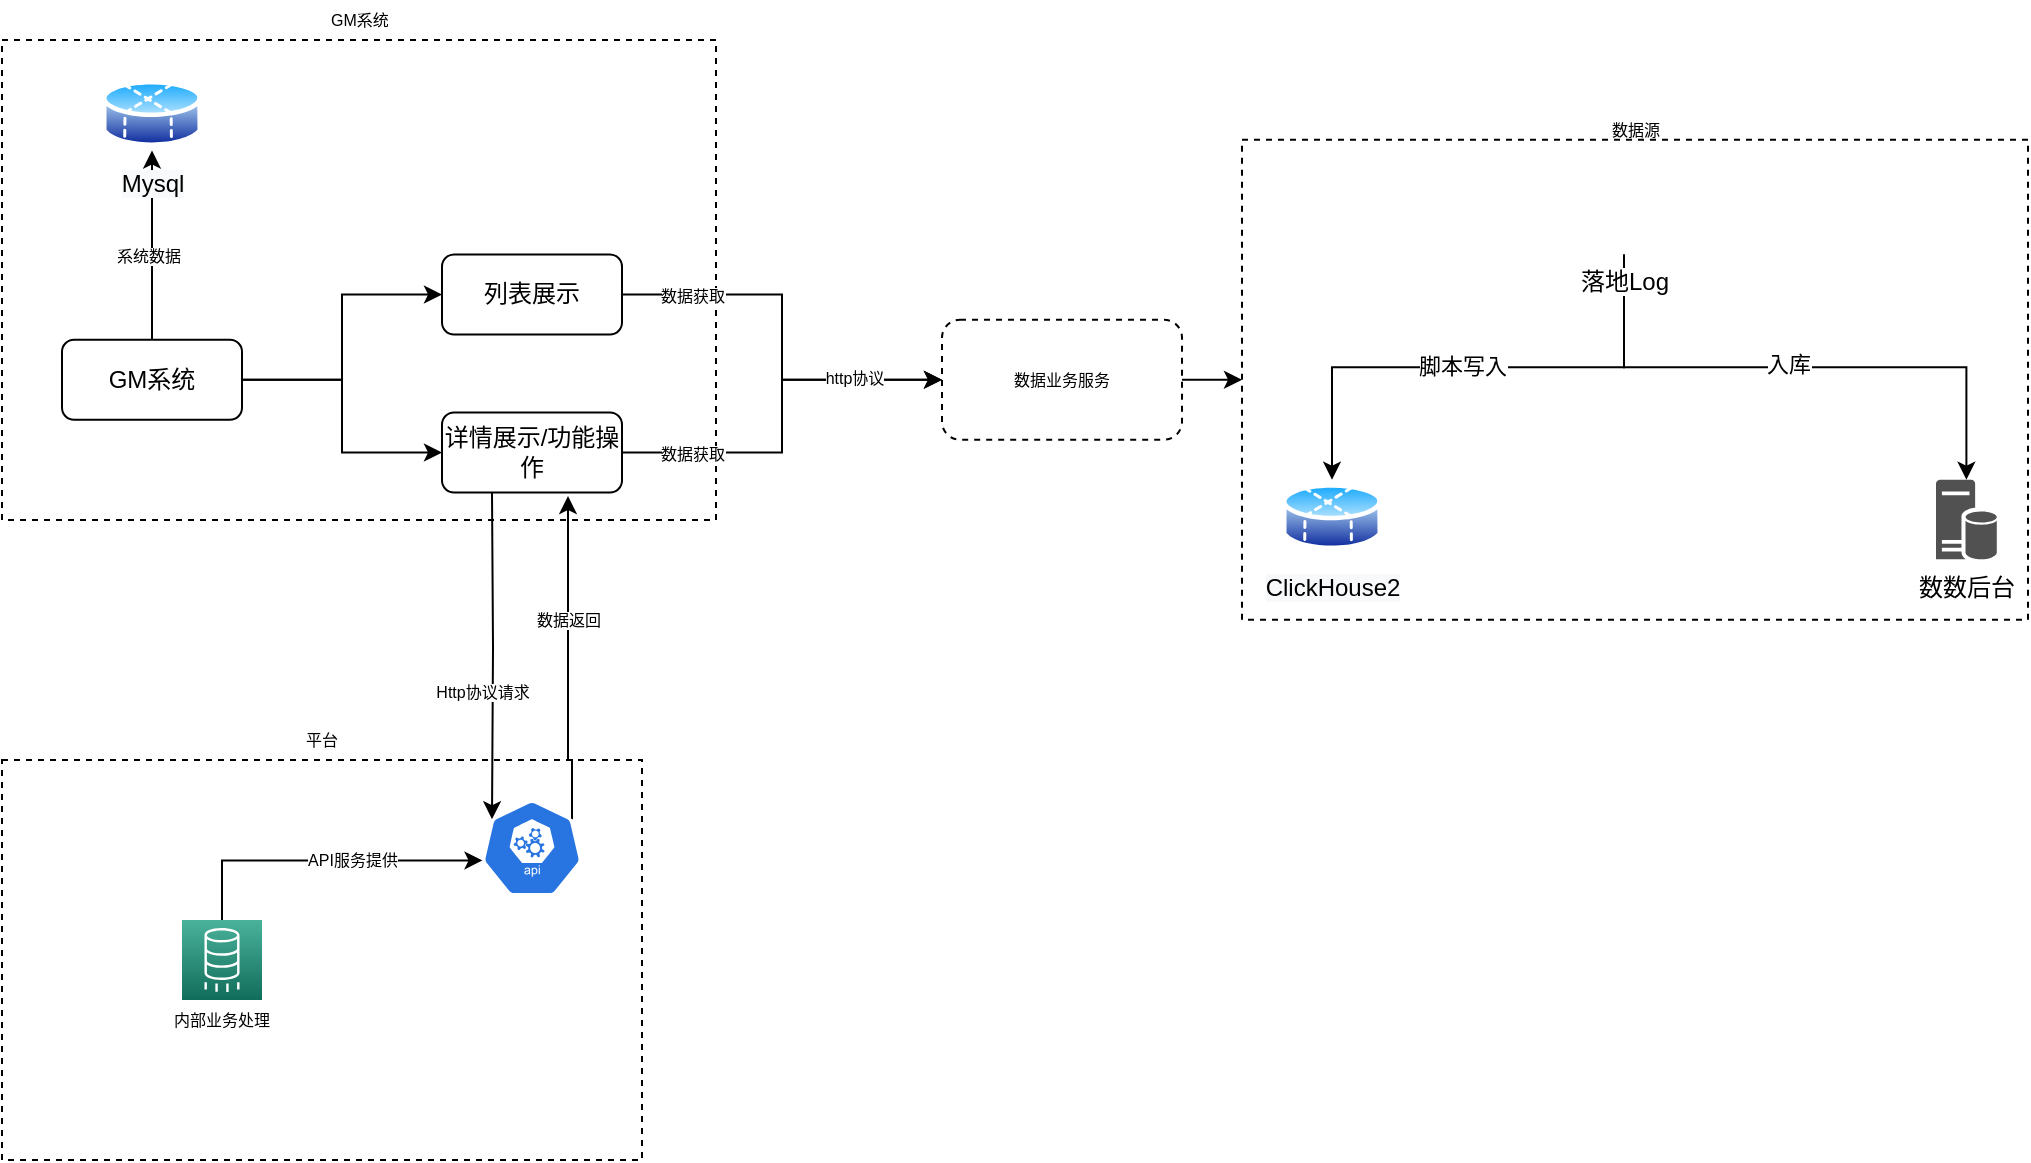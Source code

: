 <mxfile version="14.8.6" type="github">
  <diagram id="prtHgNgQTEPvFCAcTncT" name="Page-1">
    <mxGraphModel dx="1113" dy="762" grid="1" gridSize="10" guides="1" tooltips="1" connect="1" arrows="1" fold="1" page="1" pageScale="1" pageWidth="827" pageHeight="1169" math="0" shadow="0">
      <root>
        <mxCell id="0" />
        <mxCell id="1" parent="0" />
        <mxCell id="R3v2qyALq3uWuYvcU5sD-100" value="" style="rounded=0;whiteSpace=wrap;html=1;dashed=1;" parent="1" vertex="1">
          <mxGeometry x="40" y="500" width="320" height="200" as="geometry" />
        </mxCell>
        <mxCell id="R3v2qyALq3uWuYvcU5sD-67" value="" style="rounded=0;whiteSpace=wrap;html=1;dashed=1;" parent="1" vertex="1">
          <mxGeometry x="40" y="140" width="357" height="240" as="geometry" />
        </mxCell>
        <mxCell id="R3v2qyALq3uWuYvcU5sD-63" style="edgeStyle=orthogonalEdgeStyle;rounded=0;orthogonalLoop=1;jettySize=auto;html=1;entryX=0;entryY=0.5;entryDx=0;entryDy=0;" parent="1" source="R3v2qyALq3uWuYvcU5sD-54" target="R3v2qyALq3uWuYvcU5sD-62" edge="1">
          <mxGeometry relative="1" as="geometry" />
        </mxCell>
        <mxCell id="R3v2qyALq3uWuYvcU5sD-65" style="edgeStyle=orthogonalEdgeStyle;rounded=0;orthogonalLoop=1;jettySize=auto;html=1;entryX=0;entryY=0.5;entryDx=0;entryDy=0;" parent="1" source="R3v2qyALq3uWuYvcU5sD-54" target="R3v2qyALq3uWuYvcU5sD-61" edge="1">
          <mxGeometry relative="1" as="geometry" />
        </mxCell>
        <mxCell id="R3v2qyALq3uWuYvcU5sD-66" style="edgeStyle=orthogonalEdgeStyle;rounded=0;orthogonalLoop=1;jettySize=auto;html=1;" parent="1" source="R3v2qyALq3uWuYvcU5sD-54" target="R3v2qyALq3uWuYvcU5sD-59" edge="1">
          <mxGeometry relative="1" as="geometry" />
        </mxCell>
        <mxCell id="R3v2qyALq3uWuYvcU5sD-95" value="系统数据" style="edgeLabel;html=1;align=center;verticalAlign=middle;resizable=0;points=[];fontSize=8;" parent="R3v2qyALq3uWuYvcU5sD-66" vertex="1" connectable="0">
          <mxGeometry x="-0.098" y="2" relative="1" as="geometry">
            <mxPoint as="offset" />
          </mxGeometry>
        </mxCell>
        <mxCell id="R3v2qyALq3uWuYvcU5sD-54" value="GM系统" style="rounded=1;whiteSpace=wrap;html=1;" parent="1" vertex="1">
          <mxGeometry x="70" y="289.87" width="90" height="40" as="geometry" />
        </mxCell>
        <mxCell id="R3v2qyALq3uWuYvcU5sD-59" value="&lt;span style=&quot;background-color: rgb(248 , 249 , 250)&quot;&gt;Mysql&lt;/span&gt;" style="aspect=fixed;perimeter=ellipsePerimeter;html=1;align=center;shadow=0;dashed=0;spacingTop=3;image;image=img/lib/active_directory/database_partition_4.svg;" parent="1" vertex="1">
          <mxGeometry x="90" y="158.25" width="50" height="37" as="geometry" />
        </mxCell>
        <mxCell id="R3v2qyALq3uWuYvcU5sD-92" style="edgeStyle=orthogonalEdgeStyle;rounded=0;orthogonalLoop=1;jettySize=auto;html=1;fontSize=8;entryX=0;entryY=0.5;entryDx=0;entryDy=0;" parent="1" source="R3v2qyALq3uWuYvcU5sD-61" target="roKIbYvrWpfoMGOtCMAC-12" edge="1">
          <mxGeometry relative="1" as="geometry">
            <mxPoint x="460" y="310" as="targetPoint" />
          </mxGeometry>
        </mxCell>
        <mxCell id="R3v2qyALq3uWuYvcU5sD-94" value="数据获取" style="edgeLabel;html=1;align=center;verticalAlign=middle;resizable=0;points=[];fontSize=8;" parent="R3v2qyALq3uWuYvcU5sD-92" vertex="1" connectable="0">
          <mxGeometry x="-0.536" relative="1" as="geometry">
            <mxPoint x="-11" as="offset" />
          </mxGeometry>
        </mxCell>
        <mxCell id="R3v2qyALq3uWuYvcU5sD-107" style="edgeStyle=orthogonalEdgeStyle;rounded=0;orthogonalLoop=1;jettySize=auto;html=1;fontSize=8;entryX=0.1;entryY=0.2;entryDx=0;entryDy=0;entryPerimeter=0;" parent="1" target="R3v2qyALq3uWuYvcU5sD-101" edge="1">
          <mxGeometry relative="1" as="geometry">
            <mxPoint x="285" y="366" as="sourcePoint" />
          </mxGeometry>
        </mxCell>
        <mxCell id="R3v2qyALq3uWuYvcU5sD-108" value="Http协议请求" style="edgeLabel;html=1;align=center;verticalAlign=middle;resizable=0;points=[];fontSize=8;" parent="R3v2qyALq3uWuYvcU5sD-107" vertex="1" connectable="0">
          <mxGeometry x="0.074" y="-2" relative="1" as="geometry">
            <mxPoint x="-3" y="12" as="offset" />
          </mxGeometry>
        </mxCell>
        <mxCell id="R3v2qyALq3uWuYvcU5sD-61" value="详情展示/功能操作" style="rounded=1;whiteSpace=wrap;html=1;" parent="1" vertex="1">
          <mxGeometry x="260" y="326.25" width="90" height="40" as="geometry" />
        </mxCell>
        <mxCell id="R3v2qyALq3uWuYvcU5sD-62" value="列表展示" style="rounded=1;whiteSpace=wrap;html=1;" parent="1" vertex="1">
          <mxGeometry x="260" y="247.25" width="90" height="40" as="geometry" />
        </mxCell>
        <mxCell id="R3v2qyALq3uWuYvcU5sD-70" value="" style="rounded=0;whiteSpace=wrap;html=1;dashed=1;" parent="1" vertex="1">
          <mxGeometry x="660" y="189.87" width="393" height="240" as="geometry" />
        </mxCell>
        <mxCell id="R3v2qyALq3uWuYvcU5sD-71" value="数数后台" style="pointerEvents=1;shadow=0;dashed=0;html=1;strokeColor=none;labelPosition=center;verticalLabelPosition=bottom;verticalAlign=top;align=center;fillColor=#515151;shape=mxgraph.mscae.enterprise.database_server" parent="1" vertex="1">
          <mxGeometry x="1007" y="359.87" width="30.4" height="40" as="geometry" />
        </mxCell>
        <mxCell id="R3v2qyALq3uWuYvcU5sD-78" style="edgeStyle=orthogonalEdgeStyle;rounded=0;orthogonalLoop=1;jettySize=auto;html=1;entryX=0.5;entryY=0;entryDx=0;entryDy=0;exitX=0.5;exitY=1;exitDx=0;exitDy=0;" parent="1" source="R3v2qyALq3uWuYvcU5sD-74" target="R3v2qyALq3uWuYvcU5sD-75" edge="1">
          <mxGeometry relative="1" as="geometry">
            <mxPoint x="870" y="337.12" as="targetPoint" />
          </mxGeometry>
        </mxCell>
        <mxCell id="R3v2qyALq3uWuYvcU5sD-84" value="脚本写入" style="edgeLabel;html=1;align=center;verticalAlign=middle;resizable=0;points=[];" parent="R3v2qyALq3uWuYvcU5sD-78" vertex="1" connectable="0">
          <mxGeometry x="0.154" relative="1" as="geometry">
            <mxPoint x="11" y="-1" as="offset" />
          </mxGeometry>
        </mxCell>
        <mxCell id="R3v2qyALq3uWuYvcU5sD-80" style="edgeStyle=orthogonalEdgeStyle;rounded=0;orthogonalLoop=1;jettySize=auto;html=1;entryX=0.5;entryY=0;entryDx=0;entryDy=0;entryPerimeter=0;exitX=0.5;exitY=1;exitDx=0;exitDy=0;" parent="1" source="R3v2qyALq3uWuYvcU5sD-74" target="R3v2qyALq3uWuYvcU5sD-71" edge="1">
          <mxGeometry relative="1" as="geometry" />
        </mxCell>
        <mxCell id="R3v2qyALq3uWuYvcU5sD-85" value="入库" style="edgeLabel;html=1;align=center;verticalAlign=middle;resizable=0;points=[];" parent="R3v2qyALq3uWuYvcU5sD-80" vertex="1" connectable="0">
          <mxGeometry x="-0.024" y="2" relative="1" as="geometry">
            <mxPoint as="offset" />
          </mxGeometry>
        </mxCell>
        <mxCell id="R3v2qyALq3uWuYvcU5sD-74" value="落地Log" style="shape=image;html=1;verticalAlign=top;verticalLabelPosition=bottom;labelBackgroundColor=#ffffff;imageAspect=0;aspect=fixed;image=https://cdn0.iconfinder.com/data/icons/simpline-mix/64/simpline_4-128.png" parent="1" vertex="1">
          <mxGeometry x="827" y="199.25" width="48" height="48" as="geometry" />
        </mxCell>
        <mxCell id="R3v2qyALq3uWuYvcU5sD-75" value="&lt;span style=&quot;color: rgb(0 , 0 , 0) ; font-family: &amp;#34;helvetica&amp;#34; ; font-size: 12px ; font-style: normal ; font-weight: 400 ; letter-spacing: normal ; text-align: center ; text-indent: 0px ; text-transform: none ; word-spacing: 0px ; background-color: rgb(248 , 249 , 250) ; display: inline ; float: none&quot;&gt;ClickHouse2&lt;/span&gt;" style="aspect=fixed;perimeter=ellipsePerimeter;html=1;align=center;shadow=0;dashed=0;spacingTop=3;image;image=img/lib/active_directory/database_partition_4.svg;" parent="1" vertex="1">
          <mxGeometry x="680" y="359.87" width="50" height="37" as="geometry" />
        </mxCell>
        <mxCell id="R3v2qyALq3uWuYvcU5sD-91" style="edgeStyle=orthogonalEdgeStyle;rounded=0;orthogonalLoop=1;jettySize=auto;html=1;entryX=0;entryY=0.5;entryDx=0;entryDy=0;fontSize=8;" parent="1" source="R3v2qyALq3uWuYvcU5sD-62" target="roKIbYvrWpfoMGOtCMAC-12" edge="1">
          <mxGeometry relative="1" as="geometry" />
        </mxCell>
        <mxCell id="R3v2qyALq3uWuYvcU5sD-93" value="数据获取" style="edgeLabel;html=1;align=center;verticalAlign=middle;resizable=0;points=[];fontSize=8;" parent="R3v2qyALq3uWuYvcU5sD-91" vertex="1" connectable="0">
          <mxGeometry x="-0.506" y="-2" relative="1" as="geometry">
            <mxPoint x="-15" y="-2" as="offset" />
          </mxGeometry>
        </mxCell>
        <mxCell id="roKIbYvrWpfoMGOtCMAC-14" value="http协议" style="edgeLabel;html=1;align=center;verticalAlign=middle;resizable=0;points=[];fontSize=8;" vertex="1" connectable="0" parent="R3v2qyALq3uWuYvcU5sD-91">
          <mxGeometry x="0.562" y="1" relative="1" as="geometry">
            <mxPoint as="offset" />
          </mxGeometry>
        </mxCell>
        <mxCell id="R3v2qyALq3uWuYvcU5sD-97" value="GM系统" style="text;html=1;strokeColor=none;fillColor=none;align=center;verticalAlign=middle;whiteSpace=wrap;rounded=0;dashed=1;fontSize=8;" parent="1" vertex="1">
          <mxGeometry x="178.5" y="120" width="80" height="20" as="geometry" />
        </mxCell>
        <mxCell id="R3v2qyALq3uWuYvcU5sD-98" value="数据源" style="text;html=1;strokeColor=none;fillColor=none;align=center;verticalAlign=middle;whiteSpace=wrap;rounded=0;dashed=1;fontSize=8;" parent="1" vertex="1">
          <mxGeometry x="816.5" y="175.25" width="80" height="20" as="geometry" />
        </mxCell>
        <mxCell id="R3v2qyALq3uWuYvcU5sD-99" value="平台" style="text;html=1;strokeColor=none;fillColor=none;align=center;verticalAlign=middle;whiteSpace=wrap;rounded=0;dashed=1;fontSize=8;" parent="1" vertex="1">
          <mxGeometry x="170" y="480" width="60" height="20" as="geometry" />
        </mxCell>
        <mxCell id="R3v2qyALq3uWuYvcU5sD-121" style="edgeStyle=orthogonalEdgeStyle;rounded=0;orthogonalLoop=1;jettySize=auto;html=1;fontSize=8;exitX=0.9;exitY=0.2;exitDx=0;exitDy=0;exitPerimeter=0;" parent="1" source="R3v2qyALq3uWuYvcU5sD-101" edge="1">
          <mxGeometry relative="1" as="geometry">
            <mxPoint x="323" y="368" as="targetPoint" />
            <Array as="points">
              <mxPoint x="323" y="500" />
            </Array>
          </mxGeometry>
        </mxCell>
        <mxCell id="R3v2qyALq3uWuYvcU5sD-122" value="数据返回" style="edgeLabel;html=1;align=center;verticalAlign=middle;resizable=0;points=[];fontSize=8;" parent="R3v2qyALq3uWuYvcU5sD-121" vertex="1" connectable="0">
          <mxGeometry x="0.372" relative="1" as="geometry">
            <mxPoint y="10" as="offset" />
          </mxGeometry>
        </mxCell>
        <mxCell id="R3v2qyALq3uWuYvcU5sD-101" value="" style="html=1;dashed=0;whitespace=wrap;fillColor=#2875E2;strokeColor=#ffffff;points=[[0.005,0.63,0],[0.1,0.2,0],[0.9,0.2,0],[0.5,0,0],[0.995,0.63,0],[0.72,0.99,0],[0.5,1,0],[0.28,0.99,0]];shape=mxgraph.kubernetes.icon;prIcon=api;fontSize=8;" parent="1" vertex="1">
          <mxGeometry x="280" y="520" width="50" height="48" as="geometry" />
        </mxCell>
        <mxCell id="R3v2qyALq3uWuYvcU5sD-110" style="edgeStyle=orthogonalEdgeStyle;rounded=0;orthogonalLoop=1;jettySize=auto;html=1;fontSize=8;entryX=0.005;entryY=0.63;entryDx=0;entryDy=0;entryPerimeter=0;exitX=0.5;exitY=0;exitDx=0;exitDy=0;exitPerimeter=0;" parent="1" source="R3v2qyALq3uWuYvcU5sD-105" target="R3v2qyALq3uWuYvcU5sD-101" edge="1">
          <mxGeometry relative="1" as="geometry" />
        </mxCell>
        <mxCell id="R3v2qyALq3uWuYvcU5sD-116" value="API服务提供" style="edgeLabel;html=1;align=center;verticalAlign=middle;resizable=0;points=[];fontSize=8;" parent="R3v2qyALq3uWuYvcU5sD-110" vertex="1" connectable="0">
          <mxGeometry x="-0.06" relative="1" as="geometry">
            <mxPoint x="20" as="offset" />
          </mxGeometry>
        </mxCell>
        <mxCell id="R3v2qyALq3uWuYvcU5sD-105" value="" style="points=[[0,0,0],[0.25,0,0],[0.5,0,0],[0.75,0,0],[1,0,0],[0,1,0],[0.25,1,0],[0.5,1,0],[0.75,1,0],[1,1,0],[0,0.25,0],[0,0.5,0],[0,0.75,0],[1,0.25,0],[1,0.5,0],[1,0.75,0]];outlineConnect=0;fontColor=#232F3E;gradientColor=#4AB29A;gradientDirection=north;fillColor=#116D5B;strokeColor=#ffffff;dashed=0;verticalLabelPosition=bottom;verticalAlign=top;align=center;html=1;fontSize=12;fontStyle=0;aspect=fixed;shape=mxgraph.aws4.resourceIcon;resIcon=mxgraph.aws4.database_migration_service;" parent="1" vertex="1">
          <mxGeometry x="130" y="580" width="40" height="40" as="geometry" />
        </mxCell>
        <mxCell id="R3v2qyALq3uWuYvcU5sD-109" value="内部业务处理" style="text;html=1;strokeColor=none;fillColor=none;align=center;verticalAlign=middle;whiteSpace=wrap;rounded=0;dashed=1;fontSize=8;" parent="1" vertex="1">
          <mxGeometry x="110" y="620" width="80" height="20" as="geometry" />
        </mxCell>
        <mxCell id="roKIbYvrWpfoMGOtCMAC-13" style="edgeStyle=orthogonalEdgeStyle;rounded=0;orthogonalLoop=1;jettySize=auto;html=1;fontSize=8;" edge="1" parent="1" source="roKIbYvrWpfoMGOtCMAC-12" target="R3v2qyALq3uWuYvcU5sD-70">
          <mxGeometry relative="1" as="geometry" />
        </mxCell>
        <mxCell id="roKIbYvrWpfoMGOtCMAC-12" value="数据业务服务" style="rounded=1;whiteSpace=wrap;html=1;dashed=1;fontSize=8;" vertex="1" parent="1">
          <mxGeometry x="510" y="279.87" width="120" height="60" as="geometry" />
        </mxCell>
      </root>
    </mxGraphModel>
  </diagram>
</mxfile>
